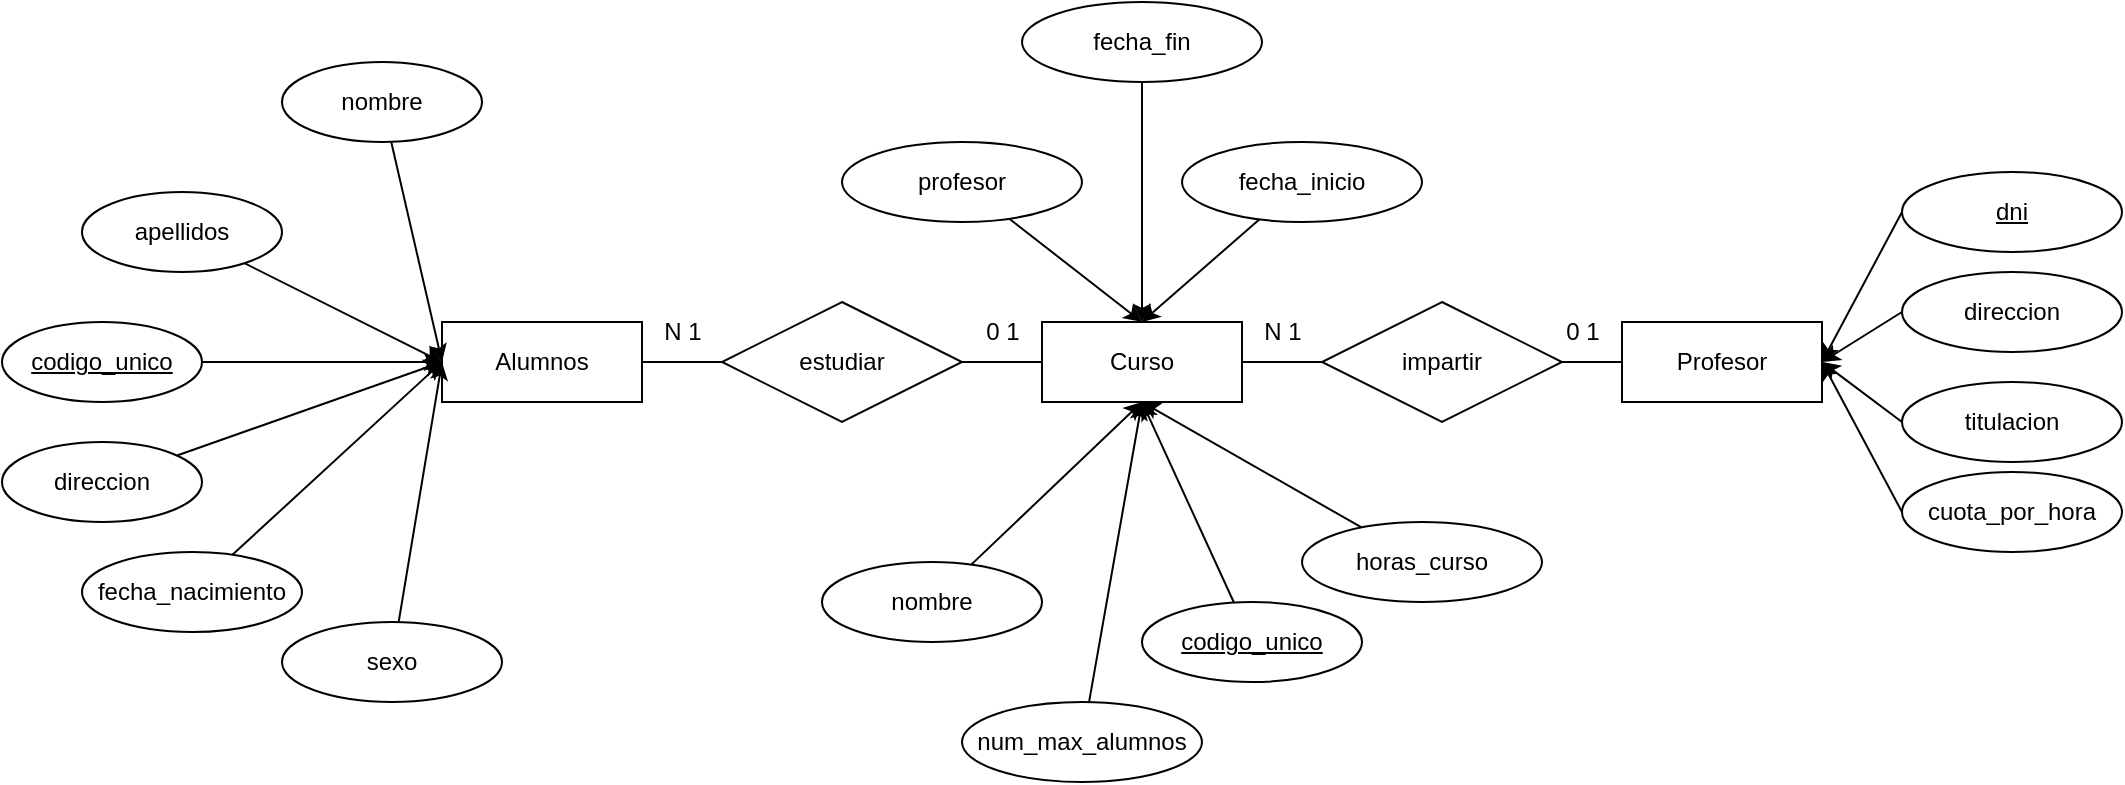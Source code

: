 <mxfile version="22.0.4" type="github">
  <diagram id="R2lEEEUBdFMjLlhIrx00" name="Page-1">
    <mxGraphModel dx="2035" dy="634" grid="1" gridSize="10" guides="1" tooltips="1" connect="1" arrows="1" fold="1" page="1" pageScale="1" pageWidth="850" pageHeight="1100" math="0" shadow="0" extFonts="Permanent Marker^https://fonts.googleapis.com/css?family=Permanent+Marker">
      <root>
        <mxCell id="0" />
        <mxCell id="1" parent="0" />
        <mxCell id="MeeWbwZE9YVevULpah5l-1" value="Alumnos" style="whiteSpace=wrap;html=1;align=center;" vertex="1" parent="1">
          <mxGeometry x="-280" y="240" width="100" height="40" as="geometry" />
        </mxCell>
        <mxCell id="MeeWbwZE9YVevULpah5l-27" style="edgeStyle=orthogonalEdgeStyle;rounded=0;orthogonalLoop=1;jettySize=auto;html=1;entryX=1;entryY=0.5;entryDx=0;entryDy=0;endArrow=none;endFill=0;" edge="1" parent="1" source="MeeWbwZE9YVevULpah5l-3" target="MeeWbwZE9YVevULpah5l-23">
          <mxGeometry relative="1" as="geometry" />
        </mxCell>
        <mxCell id="MeeWbwZE9YVevULpah5l-3" value="Curso" style="whiteSpace=wrap;html=1;align=center;" vertex="1" parent="1">
          <mxGeometry x="20" y="240" width="100" height="40" as="geometry" />
        </mxCell>
        <mxCell id="MeeWbwZE9YVevULpah5l-25" style="edgeStyle=orthogonalEdgeStyle;rounded=0;orthogonalLoop=1;jettySize=auto;html=1;entryX=1;entryY=0.5;entryDx=0;entryDy=0;endArrow=none;endFill=0;" edge="1" parent="1" source="MeeWbwZE9YVevULpah5l-4" target="MeeWbwZE9YVevULpah5l-24">
          <mxGeometry relative="1" as="geometry" />
        </mxCell>
        <mxCell id="MeeWbwZE9YVevULpah5l-4" value="Profesor" style="whiteSpace=wrap;html=1;align=center;" vertex="1" parent="1">
          <mxGeometry x="310" y="240" width="100" height="40" as="geometry" />
        </mxCell>
        <mxCell id="MeeWbwZE9YVevULpah5l-41" style="rounded=0;orthogonalLoop=1;jettySize=auto;html=1;entryX=0;entryY=0.5;entryDx=0;entryDy=0;" edge="1" parent="1" source="MeeWbwZE9YVevULpah5l-5" target="MeeWbwZE9YVevULpah5l-1">
          <mxGeometry relative="1" as="geometry" />
        </mxCell>
        <mxCell id="MeeWbwZE9YVevULpah5l-5" value="nombre" style="ellipse;whiteSpace=wrap;html=1;align=center;" vertex="1" parent="1">
          <mxGeometry x="-360" y="110" width="100" height="40" as="geometry" />
        </mxCell>
        <mxCell id="MeeWbwZE9YVevULpah5l-42" style="rounded=0;orthogonalLoop=1;jettySize=auto;html=1;entryX=0;entryY=0.5;entryDx=0;entryDy=0;" edge="1" parent="1" source="MeeWbwZE9YVevULpah5l-6" target="MeeWbwZE9YVevULpah5l-1">
          <mxGeometry relative="1" as="geometry" />
        </mxCell>
        <mxCell id="MeeWbwZE9YVevULpah5l-6" value="apellidos" style="ellipse;whiteSpace=wrap;html=1;align=center;" vertex="1" parent="1">
          <mxGeometry x="-460" y="175" width="100" height="40" as="geometry" />
        </mxCell>
        <mxCell id="MeeWbwZE9YVevULpah5l-43" style="rounded=0;orthogonalLoop=1;jettySize=auto;html=1;entryX=0;entryY=0.5;entryDx=0;entryDy=0;" edge="1" parent="1" source="MeeWbwZE9YVevULpah5l-7" target="MeeWbwZE9YVevULpah5l-1">
          <mxGeometry relative="1" as="geometry" />
        </mxCell>
        <mxCell id="MeeWbwZE9YVevULpah5l-7" value="codigo_unico" style="ellipse;whiteSpace=wrap;html=1;align=center;fontStyle=4" vertex="1" parent="1">
          <mxGeometry x="-500" y="240" width="100" height="40" as="geometry" />
        </mxCell>
        <mxCell id="MeeWbwZE9YVevULpah5l-44" style="rounded=0;orthogonalLoop=1;jettySize=auto;html=1;entryX=0;entryY=0.5;entryDx=0;entryDy=0;" edge="1" parent="1" source="MeeWbwZE9YVevULpah5l-8" target="MeeWbwZE9YVevULpah5l-1">
          <mxGeometry relative="1" as="geometry" />
        </mxCell>
        <mxCell id="MeeWbwZE9YVevULpah5l-8" value="direccion" style="ellipse;whiteSpace=wrap;html=1;align=center;" vertex="1" parent="1">
          <mxGeometry x="-500" y="300" width="100" height="40" as="geometry" />
        </mxCell>
        <mxCell id="MeeWbwZE9YVevULpah5l-45" style="rounded=0;orthogonalLoop=1;jettySize=auto;html=1;entryX=0;entryY=0.5;entryDx=0;entryDy=0;" edge="1" parent="1" source="MeeWbwZE9YVevULpah5l-9" target="MeeWbwZE9YVevULpah5l-1">
          <mxGeometry relative="1" as="geometry" />
        </mxCell>
        <mxCell id="MeeWbwZE9YVevULpah5l-9" value="fecha_nacimiento" style="ellipse;whiteSpace=wrap;html=1;align=center;" vertex="1" parent="1">
          <mxGeometry x="-460" y="355" width="110" height="40" as="geometry" />
        </mxCell>
        <mxCell id="MeeWbwZE9YVevULpah5l-40" style="rounded=0;orthogonalLoop=1;jettySize=auto;html=1;entryX=0;entryY=0.5;entryDx=0;entryDy=0;" edge="1" parent="1" source="MeeWbwZE9YVevULpah5l-10" target="MeeWbwZE9YVevULpah5l-1">
          <mxGeometry relative="1" as="geometry" />
        </mxCell>
        <mxCell id="MeeWbwZE9YVevULpah5l-10" value="sexo" style="ellipse;whiteSpace=wrap;html=1;align=center;" vertex="1" parent="1">
          <mxGeometry x="-360" y="390" width="110" height="40" as="geometry" />
        </mxCell>
        <mxCell id="MeeWbwZE9YVevULpah5l-33" style="rounded=0;orthogonalLoop=1;jettySize=auto;html=1;entryX=0.5;entryY=1;entryDx=0;entryDy=0;" edge="1" parent="1" source="MeeWbwZE9YVevULpah5l-11" target="MeeWbwZE9YVevULpah5l-3">
          <mxGeometry relative="1" as="geometry" />
        </mxCell>
        <mxCell id="MeeWbwZE9YVevULpah5l-11" value="nombre" style="ellipse;whiteSpace=wrap;html=1;align=center;" vertex="1" parent="1">
          <mxGeometry x="-90" y="360" width="110" height="40" as="geometry" />
        </mxCell>
        <mxCell id="MeeWbwZE9YVevULpah5l-34" style="rounded=0;orthogonalLoop=1;jettySize=auto;html=1;entryX=0.5;entryY=1;entryDx=0;entryDy=0;" edge="1" parent="1" source="MeeWbwZE9YVevULpah5l-12" target="MeeWbwZE9YVevULpah5l-3">
          <mxGeometry relative="1" as="geometry" />
        </mxCell>
        <mxCell id="MeeWbwZE9YVevULpah5l-12" value="codigo_unico" style="ellipse;whiteSpace=wrap;html=1;align=center;fontStyle=4" vertex="1" parent="1">
          <mxGeometry x="70" y="380" width="110" height="40" as="geometry" />
        </mxCell>
        <mxCell id="MeeWbwZE9YVevULpah5l-35" style="rounded=0;orthogonalLoop=1;jettySize=auto;html=1;entryX=0.5;entryY=1;entryDx=0;entryDy=0;" edge="1" parent="1" source="MeeWbwZE9YVevULpah5l-13" target="MeeWbwZE9YVevULpah5l-3">
          <mxGeometry relative="1" as="geometry" />
        </mxCell>
        <mxCell id="MeeWbwZE9YVevULpah5l-13" value="num_max_alumnos" style="ellipse;whiteSpace=wrap;html=1;align=center;" vertex="1" parent="1">
          <mxGeometry x="-20" y="430" width="120" height="40" as="geometry" />
        </mxCell>
        <mxCell id="MeeWbwZE9YVevULpah5l-38" style="rounded=0;orthogonalLoop=1;jettySize=auto;html=1;entryX=0.5;entryY=0;entryDx=0;entryDy=0;" edge="1" parent="1" source="MeeWbwZE9YVevULpah5l-14" target="MeeWbwZE9YVevULpah5l-3">
          <mxGeometry relative="1" as="geometry" />
        </mxCell>
        <mxCell id="MeeWbwZE9YVevULpah5l-14" value="profesor" style="ellipse;whiteSpace=wrap;html=1;align=center;" vertex="1" parent="1">
          <mxGeometry x="-80" y="150" width="120" height="40" as="geometry" />
        </mxCell>
        <mxCell id="MeeWbwZE9YVevULpah5l-36" style="rounded=0;orthogonalLoop=1;jettySize=auto;html=1;entryX=0.5;entryY=0;entryDx=0;entryDy=0;" edge="1" parent="1" source="MeeWbwZE9YVevULpah5l-15" target="MeeWbwZE9YVevULpah5l-3">
          <mxGeometry relative="1" as="geometry" />
        </mxCell>
        <mxCell id="MeeWbwZE9YVevULpah5l-15" value="fecha_inicio" style="ellipse;whiteSpace=wrap;html=1;align=center;" vertex="1" parent="1">
          <mxGeometry x="90" y="150" width="120" height="40" as="geometry" />
        </mxCell>
        <mxCell id="MeeWbwZE9YVevULpah5l-37" style="rounded=0;orthogonalLoop=1;jettySize=auto;html=1;entryX=0.5;entryY=0;entryDx=0;entryDy=0;" edge="1" parent="1" source="MeeWbwZE9YVevULpah5l-16" target="MeeWbwZE9YVevULpah5l-3">
          <mxGeometry relative="1" as="geometry" />
        </mxCell>
        <mxCell id="MeeWbwZE9YVevULpah5l-16" value="fecha_fin" style="ellipse;whiteSpace=wrap;html=1;align=center;" vertex="1" parent="1">
          <mxGeometry x="10" y="80" width="120" height="40" as="geometry" />
        </mxCell>
        <mxCell id="MeeWbwZE9YVevULpah5l-39" style="rounded=0;orthogonalLoop=1;jettySize=auto;html=1;entryX=0.5;entryY=1;entryDx=0;entryDy=0;" edge="1" parent="1" source="MeeWbwZE9YVevULpah5l-17" target="MeeWbwZE9YVevULpah5l-3">
          <mxGeometry relative="1" as="geometry" />
        </mxCell>
        <mxCell id="MeeWbwZE9YVevULpah5l-17" value="horas_curso" style="ellipse;whiteSpace=wrap;html=1;align=center;" vertex="1" parent="1">
          <mxGeometry x="150" y="340" width="120" height="40" as="geometry" />
        </mxCell>
        <mxCell id="MeeWbwZE9YVevULpah5l-29" style="rounded=0;orthogonalLoop=1;jettySize=auto;html=1;entryX=1;entryY=0.5;entryDx=0;entryDy=0;exitX=0;exitY=0.5;exitDx=0;exitDy=0;" edge="1" parent="1" source="MeeWbwZE9YVevULpah5l-19" target="MeeWbwZE9YVevULpah5l-4">
          <mxGeometry relative="1" as="geometry" />
        </mxCell>
        <mxCell id="MeeWbwZE9YVevULpah5l-19" value="dni" style="ellipse;whiteSpace=wrap;html=1;align=center;fontStyle=4" vertex="1" parent="1">
          <mxGeometry x="450" y="165" width="110" height="40" as="geometry" />
        </mxCell>
        <mxCell id="MeeWbwZE9YVevULpah5l-30" style="rounded=0;orthogonalLoop=1;jettySize=auto;html=1;entryX=1;entryY=0.5;entryDx=0;entryDy=0;exitX=0;exitY=0.5;exitDx=0;exitDy=0;" edge="1" parent="1" source="MeeWbwZE9YVevULpah5l-20" target="MeeWbwZE9YVevULpah5l-4">
          <mxGeometry relative="1" as="geometry" />
        </mxCell>
        <mxCell id="MeeWbwZE9YVevULpah5l-20" value="direccion" style="ellipse;whiteSpace=wrap;html=1;align=center;" vertex="1" parent="1">
          <mxGeometry x="450" y="215" width="110" height="40" as="geometry" />
        </mxCell>
        <mxCell id="MeeWbwZE9YVevULpah5l-31" style="rounded=0;orthogonalLoop=1;jettySize=auto;html=1;entryX=1;entryY=0.5;entryDx=0;entryDy=0;exitX=0;exitY=0.5;exitDx=0;exitDy=0;" edge="1" parent="1" source="MeeWbwZE9YVevULpah5l-21" target="MeeWbwZE9YVevULpah5l-4">
          <mxGeometry relative="1" as="geometry">
            <mxPoint x="463" y="277" as="sourcePoint" />
          </mxGeometry>
        </mxCell>
        <mxCell id="MeeWbwZE9YVevULpah5l-21" value="titulacion" style="ellipse;whiteSpace=wrap;html=1;align=center;" vertex="1" parent="1">
          <mxGeometry x="450" y="270" width="110" height="40" as="geometry" />
        </mxCell>
        <mxCell id="MeeWbwZE9YVevULpah5l-32" style="rounded=0;orthogonalLoop=1;jettySize=auto;html=1;entryX=1;entryY=0.5;entryDx=0;entryDy=0;exitX=0;exitY=0.5;exitDx=0;exitDy=0;" edge="1" parent="1" source="MeeWbwZE9YVevULpah5l-22" target="MeeWbwZE9YVevULpah5l-4">
          <mxGeometry relative="1" as="geometry" />
        </mxCell>
        <mxCell id="MeeWbwZE9YVevULpah5l-22" value="cuota_por_hora" style="ellipse;whiteSpace=wrap;html=1;align=center;" vertex="1" parent="1">
          <mxGeometry x="450" y="315" width="110" height="40" as="geometry" />
        </mxCell>
        <mxCell id="MeeWbwZE9YVevULpah5l-28" value="" style="edgeStyle=orthogonalEdgeStyle;rounded=0;orthogonalLoop=1;jettySize=auto;html=1;endArrow=none;endFill=0;" edge="1" parent="1" source="MeeWbwZE9YVevULpah5l-23" target="MeeWbwZE9YVevULpah5l-1">
          <mxGeometry relative="1" as="geometry" />
        </mxCell>
        <mxCell id="MeeWbwZE9YVevULpah5l-23" value="estudiar" style="shape=rhombus;perimeter=rhombusPerimeter;whiteSpace=wrap;html=1;align=center;" vertex="1" parent="1">
          <mxGeometry x="-140" y="230" width="120" height="60" as="geometry" />
        </mxCell>
        <mxCell id="MeeWbwZE9YVevULpah5l-26" style="edgeStyle=orthogonalEdgeStyle;rounded=0;orthogonalLoop=1;jettySize=auto;html=1;entryX=1;entryY=0.5;entryDx=0;entryDy=0;endArrow=none;endFill=0;" edge="1" parent="1" source="MeeWbwZE9YVevULpah5l-24" target="MeeWbwZE9YVevULpah5l-3">
          <mxGeometry relative="1" as="geometry" />
        </mxCell>
        <mxCell id="MeeWbwZE9YVevULpah5l-24" value="impartir" style="shape=rhombus;perimeter=rhombusPerimeter;whiteSpace=wrap;html=1;align=center;" vertex="1" parent="1">
          <mxGeometry x="160" y="230" width="120" height="60" as="geometry" />
        </mxCell>
        <mxCell id="MeeWbwZE9YVevULpah5l-46" value="0 1" style="text;html=1;align=center;verticalAlign=middle;resizable=0;points=[];autosize=1;strokeColor=none;fillColor=none;" vertex="1" parent="1">
          <mxGeometry x="-20" y="230" width="40" height="30" as="geometry" />
        </mxCell>
        <mxCell id="MeeWbwZE9YVevULpah5l-47" value="N 1" style="text;html=1;align=center;verticalAlign=middle;resizable=0;points=[];autosize=1;strokeColor=none;fillColor=none;" vertex="1" parent="1">
          <mxGeometry x="-180" y="230" width="40" height="30" as="geometry" />
        </mxCell>
        <mxCell id="MeeWbwZE9YVevULpah5l-48" value="0 1" style="text;html=1;align=center;verticalAlign=middle;resizable=0;points=[];autosize=1;strokeColor=none;fillColor=none;" vertex="1" parent="1">
          <mxGeometry x="270" y="230" width="40" height="30" as="geometry" />
        </mxCell>
        <mxCell id="MeeWbwZE9YVevULpah5l-49" value="N 1" style="text;html=1;align=center;verticalAlign=middle;resizable=0;points=[];autosize=1;strokeColor=none;fillColor=none;" vertex="1" parent="1">
          <mxGeometry x="120" y="230" width="40" height="30" as="geometry" />
        </mxCell>
      </root>
    </mxGraphModel>
  </diagram>
</mxfile>
